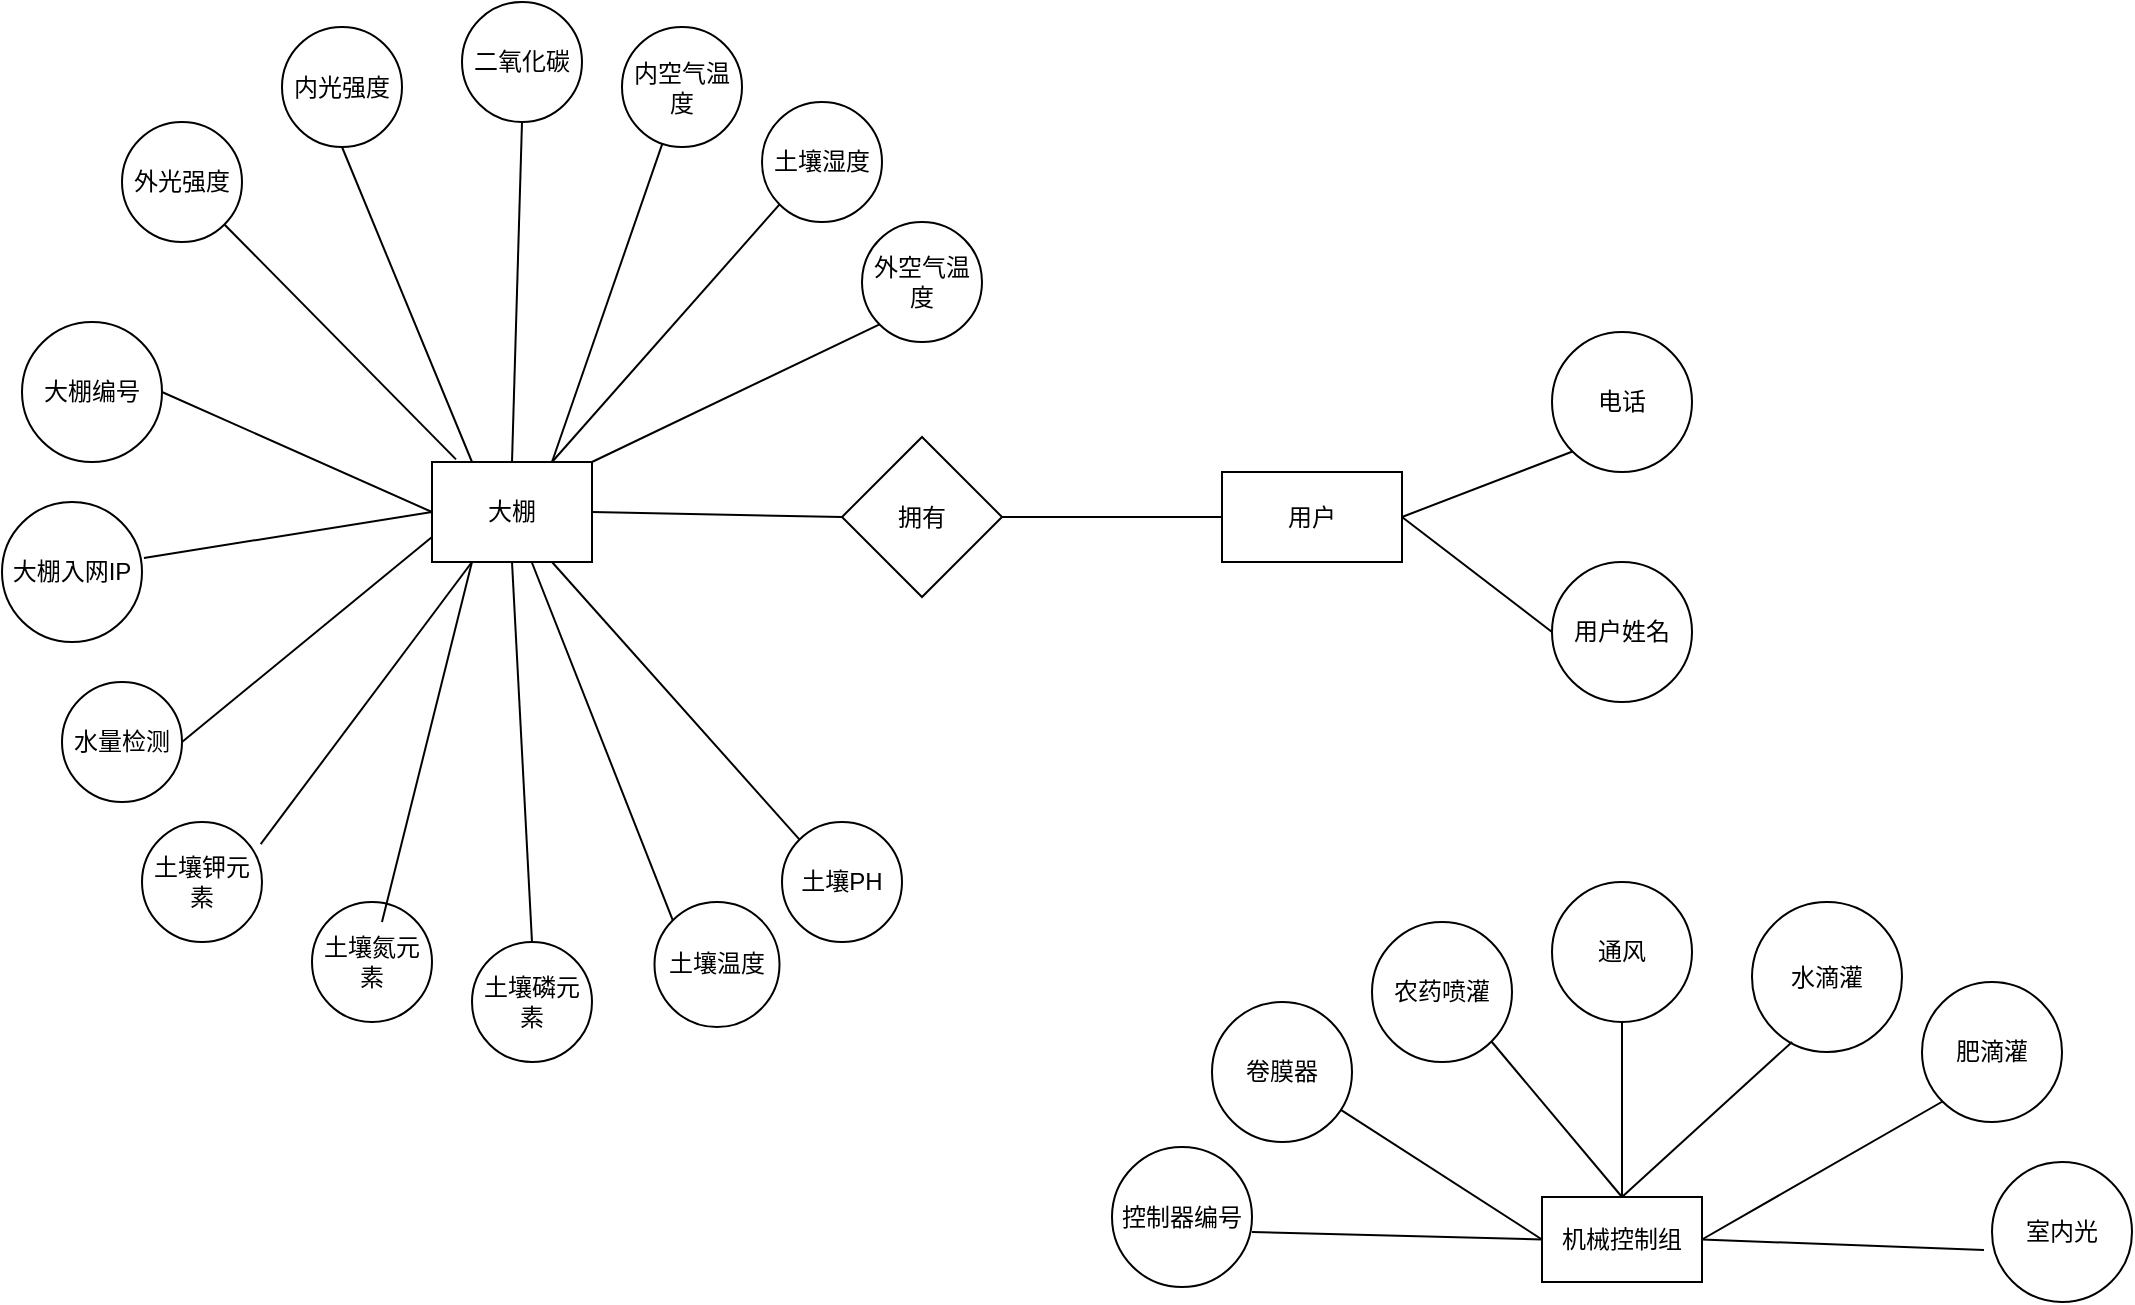 <mxfile version="14.5.1" type="device"><diagram id="R2lEEEUBdFMjLlhIrx00" name="Page-1"><mxGraphModel dx="1205" dy="696" grid="1" gridSize="10" guides="1" tooltips="1" connect="1" arrows="1" fold="1" page="1" pageScale="1" pageWidth="2339" pageHeight="3300" math="0" shadow="0" extFonts="Permanent Marker^https://fonts.googleapis.com/css?family=Permanent+Marker"><root><mxCell id="0"/><mxCell id="1" parent="0"/><mxCell id="WZYwIPlytzG-EjPIgdLX-2" value="大棚" style="rounded=0;whiteSpace=wrap;html=1;" parent="1" vertex="1"><mxGeometry x="575" y="530" width="80" height="50" as="geometry"/></mxCell><mxCell id="WZYwIPlytzG-EjPIgdLX-10" value="二氧化碳" style="ellipse;whiteSpace=wrap;html=1;aspect=fixed;" parent="1" vertex="1"><mxGeometry x="590" y="300" width="60" height="60" as="geometry"/></mxCell><mxCell id="WZYwIPlytzG-EjPIgdLX-16" value="内光强度" style="ellipse;whiteSpace=wrap;html=1;aspect=fixed;" parent="1" vertex="1"><mxGeometry x="500" y="312.5" width="60" height="60" as="geometry"/></mxCell><mxCell id="WZYwIPlytzG-EjPIgdLX-17" value="外光强度" style="ellipse;whiteSpace=wrap;html=1;aspect=fixed;" parent="1" vertex="1"><mxGeometry x="420" y="360" width="60" height="60" as="geometry"/></mxCell><mxCell id="WZYwIPlytzG-EjPIgdLX-23" value="机械控制组" style="rounded=0;whiteSpace=wrap;html=1;" parent="1" vertex="1"><mxGeometry x="1130" y="897.5" width="80" height="42.5" as="geometry"/></mxCell><mxCell id="WZYwIPlytzG-EjPIgdLX-29" value="卷膜器" style="ellipse;whiteSpace=wrap;html=1;aspect=fixed;" parent="1" vertex="1"><mxGeometry x="965" y="800" width="70" height="70" as="geometry"/></mxCell><mxCell id="WZYwIPlytzG-EjPIgdLX-30" value="农药喷灌" style="ellipse;whiteSpace=wrap;html=1;aspect=fixed;" parent="1" vertex="1"><mxGeometry x="1045" y="760" width="70" height="70" as="geometry"/></mxCell><mxCell id="WZYwIPlytzG-EjPIgdLX-31" value="通风" style="ellipse;whiteSpace=wrap;html=1;aspect=fixed;" parent="1" vertex="1"><mxGeometry x="1135" y="740" width="70" height="70" as="geometry"/></mxCell><mxCell id="WZYwIPlytzG-EjPIgdLX-32" value="水滴灌" style="ellipse;whiteSpace=wrap;html=1;aspect=fixed;" parent="1" vertex="1"><mxGeometry x="1235" y="750" width="75" height="75" as="geometry"/></mxCell><mxCell id="WZYwIPlytzG-EjPIgdLX-33" value="室内光" style="ellipse;whiteSpace=wrap;html=1;aspect=fixed;" parent="1" vertex="1"><mxGeometry x="1355" y="880" width="70" height="70" as="geometry"/></mxCell><mxCell id="WZYwIPlytzG-EjPIgdLX-34" value="肥滴灌" style="ellipse;whiteSpace=wrap;html=1;aspect=fixed;" parent="1" vertex="1"><mxGeometry x="1320" y="790" width="70" height="70" as="geometry"/></mxCell><mxCell id="WZYwIPlytzG-EjPIgdLX-35" value="土壤氮元素" style="ellipse;whiteSpace=wrap;html=1;aspect=fixed;" parent="1" vertex="1"><mxGeometry x="515" y="750" width="60" height="60" as="geometry"/></mxCell><mxCell id="WZYwIPlytzG-EjPIgdLX-36" value="土壤磷元素" style="ellipse;whiteSpace=wrap;html=1;aspect=fixed;" parent="1" vertex="1"><mxGeometry x="595" y="770" width="60" height="60" as="geometry"/></mxCell><mxCell id="WZYwIPlytzG-EjPIgdLX-37" value="土壤钾元素" style="ellipse;whiteSpace=wrap;html=1;aspect=fixed;" parent="1" vertex="1"><mxGeometry x="430" y="710" width="60" height="60" as="geometry"/></mxCell><mxCell id="WZYwIPlytzG-EjPIgdLX-38" value="土壤PH" style="ellipse;whiteSpace=wrap;html=1;aspect=fixed;" parent="1" vertex="1"><mxGeometry x="750" y="710" width="60" height="60" as="geometry"/></mxCell><mxCell id="WZYwIPlytzG-EjPIgdLX-39" value="土壤湿度" style="ellipse;whiteSpace=wrap;html=1;aspect=fixed;" parent="1" vertex="1"><mxGeometry x="740" y="350" width="60" height="60" as="geometry"/></mxCell><mxCell id="WZYwIPlytzG-EjPIgdLX-40" value="土壤温度" style="ellipse;whiteSpace=wrap;html=1;aspect=fixed;" parent="1" vertex="1"><mxGeometry x="686.25" y="750" width="62.5" height="62.5" as="geometry"/></mxCell><mxCell id="WZYwIPlytzG-EjPIgdLX-41" value="内空气温度" style="ellipse;whiteSpace=wrap;html=1;aspect=fixed;" parent="1" vertex="1"><mxGeometry x="670" y="312.5" width="60" height="60" as="geometry"/></mxCell><mxCell id="WZYwIPlytzG-EjPIgdLX-43" value="大棚编号" style="ellipse;whiteSpace=wrap;html=1;aspect=fixed;" parent="1" vertex="1"><mxGeometry x="370" y="460" width="70" height="70" as="geometry"/></mxCell><mxCell id="WZYwIPlytzG-EjPIgdLX-44" value="大棚入网IP" style="ellipse;whiteSpace=wrap;html=1;aspect=fixed;" parent="1" vertex="1"><mxGeometry x="360" y="550" width="70" height="70" as="geometry"/></mxCell><mxCell id="WZYwIPlytzG-EjPIgdLX-45" value="控制器编号" style="ellipse;whiteSpace=wrap;html=1;aspect=fixed;" parent="1" vertex="1"><mxGeometry x="915" y="872.5" width="70" height="70" as="geometry"/></mxCell><mxCell id="WZYwIPlytzG-EjPIgdLX-56" value="" style="endArrow=none;html=1;entryX=1;entryY=0.5;entryDx=0;entryDy=0;exitX=0;exitY=0.5;exitDx=0;exitDy=0;" parent="1" source="WZYwIPlytzG-EjPIgdLX-2" target="WZYwIPlytzG-EjPIgdLX-43" edge="1"><mxGeometry width="50" height="50" relative="1" as="geometry"><mxPoint x="710" y="650" as="sourcePoint"/><mxPoint x="760" y="600" as="targetPoint"/></mxGeometry></mxCell><mxCell id="WZYwIPlytzG-EjPIgdLX-57" value="" style="endArrow=none;html=1;entryX=0;entryY=0.5;entryDx=0;entryDy=0;exitX=1.014;exitY=0.4;exitDx=0;exitDy=0;exitPerimeter=0;" parent="1" source="WZYwIPlytzG-EjPIgdLX-44" target="WZYwIPlytzG-EjPIgdLX-2" edge="1"><mxGeometry width="50" height="50" relative="1" as="geometry"><mxPoint x="453" y="585" as="sourcePoint"/><mxPoint x="510" y="560" as="targetPoint"/></mxGeometry></mxCell><mxCell id="WZYwIPlytzG-EjPIgdLX-58" value="" style="endArrow=none;html=1;entryX=-0.057;entryY=0.629;entryDx=0;entryDy=0;entryPerimeter=0;exitX=1;exitY=0.5;exitDx=0;exitDy=0;" parent="1" source="WZYwIPlytzG-EjPIgdLX-23" target="WZYwIPlytzG-EjPIgdLX-33" edge="1"><mxGeometry width="50" height="50" relative="1" as="geometry"><mxPoint x="1275" y="1070" as="sourcePoint"/><mxPoint x="1325" y="1020" as="targetPoint"/></mxGeometry></mxCell><mxCell id="WZYwIPlytzG-EjPIgdLX-59" value="" style="endArrow=none;html=1;entryX=0;entryY=0.5;entryDx=0;entryDy=0;exitX=1;exitY=0.607;exitDx=0;exitDy=0;exitPerimeter=0;" parent="1" source="WZYwIPlytzG-EjPIgdLX-45" target="WZYwIPlytzG-EjPIgdLX-23" edge="1"><mxGeometry width="50" height="50" relative="1" as="geometry"><mxPoint x="1025" y="950" as="sourcePoint"/><mxPoint x="1075" y="900" as="targetPoint"/></mxGeometry></mxCell><mxCell id="WZYwIPlytzG-EjPIgdLX-60" value="" style="endArrow=none;html=1;entryX=0;entryY=0.5;entryDx=0;entryDy=0;" parent="1" source="WZYwIPlytzG-EjPIgdLX-29" target="WZYwIPlytzG-EjPIgdLX-23" edge="1"><mxGeometry width="50" height="50" relative="1" as="geometry"><mxPoint x="1045" y="990" as="sourcePoint"/><mxPoint x="1095" y="940" as="targetPoint"/></mxGeometry></mxCell><mxCell id="WZYwIPlytzG-EjPIgdLX-61" value="" style="endArrow=none;html=1;entryX=0;entryY=1;entryDx=0;entryDy=0;exitX=1;exitY=0.5;exitDx=0;exitDy=0;" parent="1" source="WZYwIPlytzG-EjPIgdLX-23" target="WZYwIPlytzG-EjPIgdLX-34" edge="1"><mxGeometry width="50" height="50" relative="1" as="geometry"><mxPoint x="1255" y="910" as="sourcePoint"/><mxPoint x="1305" y="860" as="targetPoint"/></mxGeometry></mxCell><mxCell id="WZYwIPlytzG-EjPIgdLX-62" value="" style="endArrow=none;html=1;entryX=0.267;entryY=0.933;entryDx=0;entryDy=0;entryPerimeter=0;exitX=0.5;exitY=0;exitDx=0;exitDy=0;" parent="1" source="WZYwIPlytzG-EjPIgdLX-23" target="WZYwIPlytzG-EjPIgdLX-32" edge="1"><mxGeometry width="50" height="50" relative="1" as="geometry"><mxPoint x="1245" y="1020" as="sourcePoint"/><mxPoint x="1295" y="970" as="targetPoint"/></mxGeometry></mxCell><mxCell id="WZYwIPlytzG-EjPIgdLX-63" value="" style="endArrow=none;html=1;entryX=1;entryY=1;entryDx=0;entryDy=0;exitX=0.5;exitY=0;exitDx=0;exitDy=0;" parent="1" source="WZYwIPlytzG-EjPIgdLX-23" target="WZYwIPlytzG-EjPIgdLX-30" edge="1"><mxGeometry width="50" height="50" relative="1" as="geometry"><mxPoint x="1175" y="900" as="sourcePoint"/><mxPoint x="1145" y="830" as="targetPoint"/></mxGeometry></mxCell><mxCell id="WZYwIPlytzG-EjPIgdLX-64" value="" style="endArrow=none;html=1;entryX=0.5;entryY=1;entryDx=0;entryDy=0;exitX=0.5;exitY=0;exitDx=0;exitDy=0;" parent="1" source="WZYwIPlytzG-EjPIgdLX-23" target="WZYwIPlytzG-EjPIgdLX-31" edge="1"><mxGeometry width="50" height="50" relative="1" as="geometry"><mxPoint x="1155" y="880" as="sourcePoint"/><mxPoint x="1205" y="830" as="targetPoint"/></mxGeometry></mxCell><mxCell id="WZYwIPlytzG-EjPIgdLX-76" value="用户" style="rounded=0;whiteSpace=wrap;html=1;" parent="1" vertex="1"><mxGeometry x="970" y="535" width="90" height="45" as="geometry"/></mxCell><mxCell id="WZYwIPlytzG-EjPIgdLX-77" value="拥有" style="rhombus;whiteSpace=wrap;html=1;" parent="1" vertex="1"><mxGeometry x="780" y="517.5" width="80" height="80" as="geometry"/></mxCell><mxCell id="WZYwIPlytzG-EjPIgdLX-78" value="" style="endArrow=none;html=1;entryX=0;entryY=0.5;entryDx=0;entryDy=0;exitX=1;exitY=0.5;exitDx=0;exitDy=0;" parent="1" source="WZYwIPlytzG-EjPIgdLX-2" target="WZYwIPlytzG-EjPIgdLX-77" edge="1"><mxGeometry width="50" height="50" relative="1" as="geometry"><mxPoint x="680" y="580" as="sourcePoint"/><mxPoint x="730" y="530" as="targetPoint"/></mxGeometry></mxCell><mxCell id="WZYwIPlytzG-EjPIgdLX-79" value="" style="endArrow=none;html=1;entryX=0;entryY=0.5;entryDx=0;entryDy=0;exitX=1;exitY=0.5;exitDx=0;exitDy=0;" parent="1" source="WZYwIPlytzG-EjPIgdLX-77" target="WZYwIPlytzG-EjPIgdLX-76" edge="1"><mxGeometry width="50" height="50" relative="1" as="geometry"><mxPoint x="900" y="590" as="sourcePoint"/><mxPoint x="950" y="540" as="targetPoint"/></mxGeometry></mxCell><mxCell id="WZYwIPlytzG-EjPIgdLX-80" value="用户姓名" style="ellipse;whiteSpace=wrap;html=1;aspect=fixed;" parent="1" vertex="1"><mxGeometry x="1135" y="580" width="70" height="70" as="geometry"/></mxCell><mxCell id="WZYwIPlytzG-EjPIgdLX-81" value="电话" style="ellipse;whiteSpace=wrap;html=1;aspect=fixed;" parent="1" vertex="1"><mxGeometry x="1135" y="465" width="70" height="70" as="geometry"/></mxCell><mxCell id="WZYwIPlytzG-EjPIgdLX-83" value="" style="endArrow=none;html=1;entryX=0;entryY=1;entryDx=0;entryDy=0;exitX=1;exitY=0.5;exitDx=0;exitDy=0;" parent="1" source="WZYwIPlytzG-EjPIgdLX-76" target="WZYwIPlytzG-EjPIgdLX-81" edge="1"><mxGeometry width="50" height="50" relative="1" as="geometry"><mxPoint x="1030" y="490" as="sourcePoint"/><mxPoint x="1080" y="440" as="targetPoint"/></mxGeometry></mxCell><mxCell id="WZYwIPlytzG-EjPIgdLX-84" value="" style="endArrow=none;html=1;entryX=0;entryY=0.5;entryDx=0;entryDy=0;exitX=1;exitY=0.5;exitDx=0;exitDy=0;" parent="1" source="WZYwIPlytzG-EjPIgdLX-76" target="WZYwIPlytzG-EjPIgdLX-80" edge="1"><mxGeometry width="50" height="50" relative="1" as="geometry"><mxPoint x="1050" y="660" as="sourcePoint"/><mxPoint x="1100" y="610" as="targetPoint"/></mxGeometry></mxCell><mxCell id="WZYwIPlytzG-EjPIgdLX-86" value="水量检测" style="ellipse;whiteSpace=wrap;html=1;aspect=fixed;" parent="1" vertex="1"><mxGeometry x="390" y="640" width="60" height="60" as="geometry"/></mxCell><mxCell id="WZYwIPlytzG-EjPIgdLX-88" value="" style="endArrow=none;html=1;exitX=1;exitY=0.5;exitDx=0;exitDy=0;entryX=0;entryY=0.75;entryDx=0;entryDy=0;" parent="1" source="WZYwIPlytzG-EjPIgdLX-86" target="WZYwIPlytzG-EjPIgdLX-2" edge="1"><mxGeometry width="50" height="50" relative="1" as="geometry"><mxPoint x="640" y="650" as="sourcePoint"/><mxPoint x="690" y="600" as="targetPoint"/></mxGeometry></mxCell><mxCell id="WZYwIPlytzG-EjPIgdLX-89" value="" style="endArrow=none;html=1;exitX=0.989;exitY=0.184;exitDx=0;exitDy=0;exitPerimeter=0;entryX=0.25;entryY=1;entryDx=0;entryDy=0;" parent="1" source="WZYwIPlytzG-EjPIgdLX-37" target="WZYwIPlytzG-EjPIgdLX-2" edge="1"><mxGeometry width="50" height="50" relative="1" as="geometry"><mxPoint x="550" y="710" as="sourcePoint"/><mxPoint x="600" y="660" as="targetPoint"/></mxGeometry></mxCell><mxCell id="WZYwIPlytzG-EjPIgdLX-90" value="" style="endArrow=none;html=1;exitX=0.583;exitY=0.167;exitDx=0;exitDy=0;exitPerimeter=0;entryX=0.25;entryY=1;entryDx=0;entryDy=0;" parent="1" source="WZYwIPlytzG-EjPIgdLX-35" target="WZYwIPlytzG-EjPIgdLX-2" edge="1"><mxGeometry width="50" height="50" relative="1" as="geometry"><mxPoint x="580" y="720" as="sourcePoint"/><mxPoint x="630" y="670" as="targetPoint"/></mxGeometry></mxCell><mxCell id="WZYwIPlytzG-EjPIgdLX-91" value="" style="endArrow=none;html=1;exitX=0.5;exitY=0;exitDx=0;exitDy=0;entryX=0.5;entryY=1;entryDx=0;entryDy=0;" parent="1" source="WZYwIPlytzG-EjPIgdLX-36" target="WZYwIPlytzG-EjPIgdLX-2" edge="1"><mxGeometry width="50" height="50" relative="1" as="geometry"><mxPoint x="610" y="690" as="sourcePoint"/><mxPoint x="660" y="640" as="targetPoint"/></mxGeometry></mxCell><mxCell id="WZYwIPlytzG-EjPIgdLX-92" value="" style="endArrow=none;html=1;exitX=0;exitY=0;exitDx=0;exitDy=0;" parent="1" source="WZYwIPlytzG-EjPIgdLX-40" target="WZYwIPlytzG-EjPIgdLX-2" edge="1"><mxGeometry width="50" height="50" relative="1" as="geometry"><mxPoint x="670" y="710" as="sourcePoint"/><mxPoint x="620" y="590" as="targetPoint"/></mxGeometry></mxCell><mxCell id="WZYwIPlytzG-EjPIgdLX-93" value="" style="endArrow=none;html=1;exitX=0;exitY=0;exitDx=0;exitDy=0;entryX=0.75;entryY=1;entryDx=0;entryDy=0;" parent="1" source="WZYwIPlytzG-EjPIgdLX-38" target="WZYwIPlytzG-EjPIgdLX-2" edge="1"><mxGeometry width="50" height="50" relative="1" as="geometry"><mxPoint x="720" y="710" as="sourcePoint"/><mxPoint x="630" y="580" as="targetPoint"/></mxGeometry></mxCell><mxCell id="WZYwIPlytzG-EjPIgdLX-95" value="" style="endArrow=none;html=1;exitX=1;exitY=1;exitDx=0;exitDy=0;entryX=0.15;entryY=-0.026;entryDx=0;entryDy=0;entryPerimeter=0;" parent="1" source="WZYwIPlytzG-EjPIgdLX-17" target="WZYwIPlytzG-EjPIgdLX-2" edge="1"><mxGeometry width="50" height="50" relative="1" as="geometry"><mxPoint x="540" y="470" as="sourcePoint"/><mxPoint x="590" y="420" as="targetPoint"/></mxGeometry></mxCell><mxCell id="WZYwIPlytzG-EjPIgdLX-96" value="" style="endArrow=none;html=1;exitX=0.5;exitY=1;exitDx=0;exitDy=0;entryX=0.25;entryY=0;entryDx=0;entryDy=0;" parent="1" source="WZYwIPlytzG-EjPIgdLX-16" target="WZYwIPlytzG-EjPIgdLX-2" edge="1"><mxGeometry width="50" height="50" relative="1" as="geometry"><mxPoint x="590" y="470" as="sourcePoint"/><mxPoint x="640" y="420" as="targetPoint"/></mxGeometry></mxCell><mxCell id="WZYwIPlytzG-EjPIgdLX-97" value="" style="endArrow=none;html=1;exitX=0.5;exitY=0;exitDx=0;exitDy=0;entryX=0.5;entryY=1;entryDx=0;entryDy=0;" parent="1" source="WZYwIPlytzG-EjPIgdLX-2" target="WZYwIPlytzG-EjPIgdLX-10" edge="1"><mxGeometry width="50" height="50" relative="1" as="geometry"><mxPoint x="620" y="480" as="sourcePoint"/><mxPoint x="670" y="430" as="targetPoint"/></mxGeometry></mxCell><mxCell id="WZYwIPlytzG-EjPIgdLX-98" value="" style="endArrow=none;html=1;exitX=0.75;exitY=0;exitDx=0;exitDy=0;" parent="1" source="WZYwIPlytzG-EjPIgdLX-2" target="WZYwIPlytzG-EjPIgdLX-41" edge="1"><mxGeometry width="50" height="50" relative="1" as="geometry"><mxPoint x="650" y="490" as="sourcePoint"/><mxPoint x="706" y="410" as="targetPoint"/></mxGeometry></mxCell><mxCell id="WZYwIPlytzG-EjPIgdLX-99" value="" style="endArrow=none;html=1;exitX=0.75;exitY=0;exitDx=0;exitDy=0;entryX=0;entryY=1;entryDx=0;entryDy=0;" parent="1" source="WZYwIPlytzG-EjPIgdLX-2" target="WZYwIPlytzG-EjPIgdLX-39" edge="1"><mxGeometry width="50" height="50" relative="1" as="geometry"><mxPoint x="690" y="510" as="sourcePoint"/><mxPoint x="740" y="460" as="targetPoint"/></mxGeometry></mxCell><mxCell id="mZQEBK8sxV1rw_fEE1Ut-1" value="外空气温度" style="ellipse;whiteSpace=wrap;html=1;aspect=fixed;" parent="1" vertex="1"><mxGeometry x="790" y="410" width="60" height="60" as="geometry"/></mxCell><mxCell id="mZQEBK8sxV1rw_fEE1Ut-2" value="" style="endArrow=none;html=1;entryX=0;entryY=1;entryDx=0;entryDy=0;exitX=1;exitY=0;exitDx=0;exitDy=0;" parent="1" source="WZYwIPlytzG-EjPIgdLX-2" target="mZQEBK8sxV1rw_fEE1Ut-1" edge="1"><mxGeometry width="50" height="50" relative="1" as="geometry"><mxPoint x="720" y="530" as="sourcePoint"/><mxPoint x="770" y="480" as="targetPoint"/></mxGeometry></mxCell></root></mxGraphModel></diagram></mxfile>